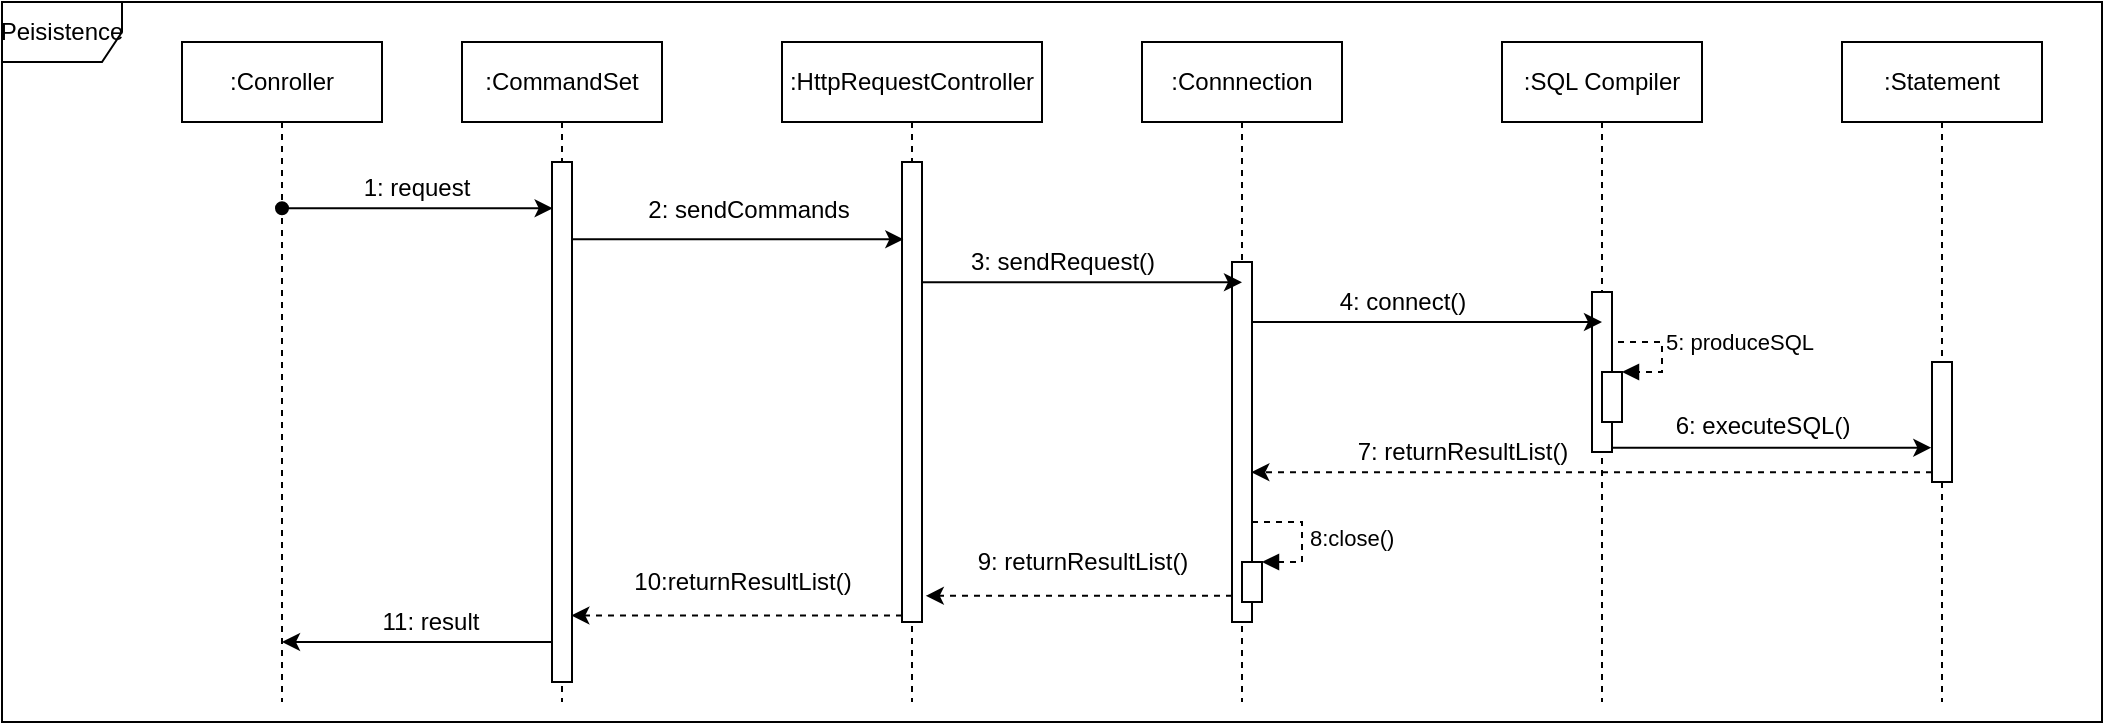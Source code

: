 <mxfile version="10.6.9" type="device"><diagram id="vQzB0EY_Um7isPYtIjPx" name="第 1 页"><mxGraphModel dx="617" dy="334" grid="1" gridSize="10" guides="1" tooltips="1" connect="1" arrows="1" fold="1" page="1" pageScale="1" pageWidth="827" pageHeight="1169" math="0" shadow="0"><root><mxCell id="0"/><mxCell id="1" parent="0"/><mxCell id="WRjIadl_IG5xNEjm7iya-7" style="rounded=0;orthogonalLoop=1;jettySize=auto;html=1;entryX=0.033;entryY=0.089;entryDx=0;entryDy=0;entryPerimeter=0;startArrow=oval;startFill=1;" edge="1" parent="1" source="WRjIadl_IG5xNEjm7iya-1" target="WRjIadl_IG5xNEjm7iya-9"><mxGeometry relative="1" as="geometry"><mxPoint x="310" y="97" as="targetPoint"/></mxGeometry></mxCell><mxCell id="WRjIadl_IG5xNEjm7iya-8" value="1: request" style="text;html=1;resizable=0;points=[];align=center;verticalAlign=middle;labelBackgroundColor=#ffffff;" vertex="1" connectable="0" parent="WRjIadl_IG5xNEjm7iya-7"><mxGeometry x="0.25" relative="1" as="geometry"><mxPoint x="-17.5" y="-10" as="offset"/></mxGeometry></mxCell><mxCell id="WRjIadl_IG5xNEjm7iya-1" value=":Conroller" style="shape=umlLifeline;perimeter=lifelinePerimeter;whiteSpace=wrap;html=1;container=1;collapsible=0;recursiveResize=0;outlineConnect=0;" vertex="1" parent="1"><mxGeometry x="130" y="30" width="100" height="330" as="geometry"/></mxCell><mxCell id="WRjIadl_IG5xNEjm7iya-2" value=":CommandSet" style="shape=umlLifeline;perimeter=lifelinePerimeter;whiteSpace=wrap;html=1;container=1;collapsible=0;recursiveResize=0;outlineConnect=0;" vertex="1" parent="1"><mxGeometry x="270" y="30" width="100" height="330" as="geometry"/></mxCell><mxCell id="WRjIadl_IG5xNEjm7iya-9" value="" style="html=1;points=[];perimeter=orthogonalPerimeter;" vertex="1" parent="WRjIadl_IG5xNEjm7iya-2"><mxGeometry x="45" y="60" width="10" height="260" as="geometry"/></mxCell><mxCell id="WRjIadl_IG5xNEjm7iya-3" value=":HttpRequestController" style="shape=umlLifeline;perimeter=lifelinePerimeter;whiteSpace=wrap;html=1;container=1;collapsible=0;recursiveResize=0;outlineConnect=0;" vertex="1" parent="1"><mxGeometry x="430" y="30" width="130" height="330" as="geometry"/></mxCell><mxCell id="WRjIadl_IG5xNEjm7iya-14" value="" style="html=1;points=[];perimeter=orthogonalPerimeter;" vertex="1" parent="WRjIadl_IG5xNEjm7iya-3"><mxGeometry x="60" y="60" width="10" height="230" as="geometry"/></mxCell><mxCell id="WRjIadl_IG5xNEjm7iya-4" value=":Connnection" style="shape=umlLifeline;perimeter=lifelinePerimeter;whiteSpace=wrap;html=1;container=1;collapsible=0;recursiveResize=0;outlineConnect=0;" vertex="1" parent="1"><mxGeometry x="610" y="30" width="100" height="330" as="geometry"/></mxCell><mxCell id="WRjIadl_IG5xNEjm7iya-19" value="" style="html=1;points=[];perimeter=orthogonalPerimeter;" vertex="1" parent="WRjIadl_IG5xNEjm7iya-4"><mxGeometry x="45" y="110" width="10" height="180" as="geometry"/></mxCell><mxCell id="WRjIadl_IG5xNEjm7iya-38" value="" style="html=1;points=[];perimeter=orthogonalPerimeter;" vertex="1" parent="WRjIadl_IG5xNEjm7iya-4"><mxGeometry x="50" y="260" width="10" height="20" as="geometry"/></mxCell><mxCell id="WRjIadl_IG5xNEjm7iya-39" value="8:close()" style="edgeStyle=orthogonalEdgeStyle;html=1;align=left;spacingLeft=2;endArrow=block;rounded=0;entryX=1;entryY=0;dashed=1;" edge="1" target="WRjIadl_IG5xNEjm7iya-38" parent="WRjIadl_IG5xNEjm7iya-4"><mxGeometry relative="1" as="geometry"><mxPoint x="55" y="240" as="sourcePoint"/><Array as="points"><mxPoint x="80" y="240"/></Array></mxGeometry></mxCell><mxCell id="WRjIadl_IG5xNEjm7iya-5" value=":SQL Compiler" style="shape=umlLifeline;perimeter=lifelinePerimeter;whiteSpace=wrap;html=1;container=1;collapsible=0;recursiveResize=0;outlineConnect=0;" vertex="1" parent="1"><mxGeometry x="790" y="30" width="100" height="330" as="geometry"/></mxCell><mxCell id="WRjIadl_IG5xNEjm7iya-26" value="" style="html=1;points=[];perimeter=orthogonalPerimeter;" vertex="1" parent="WRjIadl_IG5xNEjm7iya-5"><mxGeometry x="45" y="125" width="10" height="80" as="geometry"/></mxCell><mxCell id="WRjIadl_IG5xNEjm7iya-40" value="" style="html=1;points=[];perimeter=orthogonalPerimeter;" vertex="1" parent="WRjIadl_IG5xNEjm7iya-5"><mxGeometry x="50" y="165" width="10" height="25" as="geometry"/></mxCell><mxCell id="WRjIadl_IG5xNEjm7iya-41" value="5: produceSQL" style="edgeStyle=orthogonalEdgeStyle;html=1;align=left;spacingLeft=2;endArrow=block;rounded=0;entryX=1;entryY=0;dashed=1;" edge="1" target="WRjIadl_IG5xNEjm7iya-40" parent="WRjIadl_IG5xNEjm7iya-5"><mxGeometry relative="1" as="geometry"><mxPoint x="55" y="135" as="sourcePoint"/><Array as="points"><mxPoint x="55" y="150"/><mxPoint x="80" y="150"/><mxPoint x="80" y="165"/></Array></mxGeometry></mxCell><mxCell id="WRjIadl_IG5xNEjm7iya-6" value=":Statement" style="shape=umlLifeline;perimeter=lifelinePerimeter;whiteSpace=wrap;html=1;container=1;collapsible=0;recursiveResize=0;outlineConnect=0;" vertex="1" parent="1"><mxGeometry x="960" y="30" width="100" height="330" as="geometry"/></mxCell><mxCell id="WRjIadl_IG5xNEjm7iya-34" style="edgeStyle=none;rounded=0;orthogonalLoop=1;jettySize=auto;html=1;startArrow=none;startFill=0;" edge="1" parent="WRjIadl_IG5xNEjm7iya-6" source="WRjIadl_IG5xNEjm7iya-31" target="WRjIadl_IG5xNEjm7iya-6"><mxGeometry relative="1" as="geometry"/></mxCell><mxCell id="WRjIadl_IG5xNEjm7iya-31" value="" style="html=1;points=[];perimeter=orthogonalPerimeter;" vertex="1" parent="WRjIadl_IG5xNEjm7iya-6"><mxGeometry x="45" y="160" width="10" height="60" as="geometry"/></mxCell><mxCell id="WRjIadl_IG5xNEjm7iya-12" style="edgeStyle=none;rounded=0;orthogonalLoop=1;jettySize=auto;html=1;" edge="1" parent="1" source="WRjIadl_IG5xNEjm7iya-9" target="WRjIadl_IG5xNEjm7iya-1"><mxGeometry relative="1" as="geometry"><mxPoint x="190" y="300" as="targetPoint"/><mxPoint x="310" y="310" as="sourcePoint"/><Array as="points"><mxPoint x="270" y="330"/><mxPoint x="200" y="330"/></Array></mxGeometry></mxCell><mxCell id="WRjIadl_IG5xNEjm7iya-13" value="11: result" style="text;html=1;resizable=0;points=[];align=center;verticalAlign=middle;labelBackgroundColor=#ffffff;" vertex="1" connectable="0" parent="WRjIadl_IG5xNEjm7iya-12"><mxGeometry x="-0.346" y="2" relative="1" as="geometry"><mxPoint x="-17" y="-12" as="offset"/></mxGeometry></mxCell><mxCell id="WRjIadl_IG5xNEjm7iya-15" style="edgeStyle=none;rounded=0;orthogonalLoop=1;jettySize=auto;html=1;entryX=0.067;entryY=0.168;entryDx=0;entryDy=0;entryPerimeter=0;startArrow=none;startFill=0;" edge="1" parent="1" source="WRjIadl_IG5xNEjm7iya-9" target="WRjIadl_IG5xNEjm7iya-14"><mxGeometry relative="1" as="geometry"/></mxCell><mxCell id="WRjIadl_IG5xNEjm7iya-16" value="2: sendCommands" style="text;html=1;resizable=0;points=[];align=center;verticalAlign=middle;labelBackgroundColor=#ffffff;" vertex="1" connectable="0" parent="WRjIadl_IG5xNEjm7iya-15"><mxGeometry x="0.149" y="3" relative="1" as="geometry"><mxPoint x="-7" y="-12" as="offset"/></mxGeometry></mxCell><mxCell id="WRjIadl_IG5xNEjm7iya-18" style="edgeStyle=none;rounded=0;orthogonalLoop=1;jettySize=auto;html=1;entryX=0.5;entryY=0.364;entryDx=0;entryDy=0;entryPerimeter=0;startArrow=none;startFill=0;" edge="1" parent="1" source="WRjIadl_IG5xNEjm7iya-14" target="WRjIadl_IG5xNEjm7iya-4"><mxGeometry relative="1" as="geometry"/></mxCell><mxCell id="WRjIadl_IG5xNEjm7iya-24" value="3: sendRequest()" style="text;html=1;resizable=0;points=[];align=center;verticalAlign=middle;labelBackgroundColor=#ffffff;" vertex="1" connectable="0" parent="WRjIadl_IG5xNEjm7iya-18"><mxGeometry x="-0.229" y="2" relative="1" as="geometry"><mxPoint x="8" y="-8" as="offset"/></mxGeometry></mxCell><mxCell id="WRjIadl_IG5xNEjm7iya-25" style="edgeStyle=none;rounded=0;orthogonalLoop=1;jettySize=auto;html=1;startArrow=none;startFill=0;" edge="1" parent="1" source="WRjIadl_IG5xNEjm7iya-19"><mxGeometry relative="1" as="geometry"><mxPoint x="840" y="170" as="targetPoint"/></mxGeometry></mxCell><mxCell id="WRjIadl_IG5xNEjm7iya-27" value="4: connect()" style="text;html=1;resizable=0;points=[];align=center;verticalAlign=middle;labelBackgroundColor=#ffffff;" vertex="1" connectable="0" parent="WRjIadl_IG5xNEjm7iya-25"><mxGeometry x="-0.112" y="2" relative="1" as="geometry"><mxPoint x="-3" y="-8" as="offset"/></mxGeometry></mxCell><mxCell id="WRjIadl_IG5xNEjm7iya-30" style="edgeStyle=none;rounded=0;orthogonalLoop=1;jettySize=auto;html=1;startArrow=none;startFill=0;entryX=-0.033;entryY=0.714;entryDx=0;entryDy=0;entryPerimeter=0;" edge="1" parent="1" source="WRjIadl_IG5xNEjm7iya-26" target="WRjIadl_IG5xNEjm7iya-31"><mxGeometry relative="1" as="geometry"><mxPoint x="1000" y="220" as="targetPoint"/></mxGeometry></mxCell><mxCell id="WRjIadl_IG5xNEjm7iya-33" value="6: executeSQL()" style="text;html=1;resizable=0;points=[];align=center;verticalAlign=middle;labelBackgroundColor=#ffffff;" vertex="1" connectable="0" parent="WRjIadl_IG5xNEjm7iya-30"><mxGeometry x="0.203" y="-1" relative="1" as="geometry"><mxPoint x="-21" y="-12" as="offset"/></mxGeometry></mxCell><mxCell id="WRjIadl_IG5xNEjm7iya-35" style="edgeStyle=none;rounded=0;orthogonalLoop=1;jettySize=auto;html=1;entryX=0.967;entryY=0.584;entryDx=0;entryDy=0;entryPerimeter=0;startArrow=none;startFill=0;dashed=1;" edge="1" parent="1" source="WRjIadl_IG5xNEjm7iya-31" target="WRjIadl_IG5xNEjm7iya-19"><mxGeometry relative="1" as="geometry"/></mxCell><mxCell id="WRjIadl_IG5xNEjm7iya-36" value="7: returnResultList()" style="text;html=1;resizable=0;points=[];align=center;verticalAlign=middle;labelBackgroundColor=#ffffff;" vertex="1" connectable="0" parent="WRjIadl_IG5xNEjm7iya-35"><mxGeometry x="0.176" y="-2" relative="1" as="geometry"><mxPoint x="-35" y="-8" as="offset"/></mxGeometry></mxCell><mxCell id="WRjIadl_IG5xNEjm7iya-42" style="rounded=0;orthogonalLoop=1;jettySize=auto;html=1;entryX=1.189;entryY=0.943;entryDx=0;entryDy=0;entryPerimeter=0;dashed=1;startArrow=none;startFill=0;" edge="1" parent="1" source="WRjIadl_IG5xNEjm7iya-19" target="WRjIadl_IG5xNEjm7iya-14"><mxGeometry relative="1" as="geometry"/></mxCell><mxCell id="WRjIadl_IG5xNEjm7iya-43" value="9: returnResultList()" style="text;html=1;resizable=0;points=[];align=center;verticalAlign=middle;labelBackgroundColor=#ffffff;" vertex="1" connectable="0" parent="WRjIadl_IG5xNEjm7iya-42"><mxGeometry x="0.131" relative="1" as="geometry"><mxPoint x="11.5" y="-17" as="offset"/></mxGeometry></mxCell><mxCell id="WRjIadl_IG5xNEjm7iya-44" style="edgeStyle=none;rounded=0;orthogonalLoop=1;jettySize=auto;html=1;entryX=0.967;entryY=0.872;entryDx=0;entryDy=0;entryPerimeter=0;dashed=1;startArrow=none;startFill=0;" edge="1" parent="1" source="WRjIadl_IG5xNEjm7iya-14" target="WRjIadl_IG5xNEjm7iya-9"><mxGeometry relative="1" as="geometry"/></mxCell><mxCell id="WRjIadl_IG5xNEjm7iya-45" value="10:returnResultList()" style="text;html=1;resizable=0;points=[];align=center;verticalAlign=middle;labelBackgroundColor=#ffffff;" vertex="1" connectable="0" parent="WRjIadl_IG5xNEjm7iya-44"><mxGeometry x="0.123" y="1" relative="1" as="geometry"><mxPoint x="12.5" y="-18" as="offset"/></mxGeometry></mxCell><mxCell id="WRjIadl_IG5xNEjm7iya-46" value="Peisistence" style="shape=umlFrame;whiteSpace=wrap;html=1;" vertex="1" parent="1"><mxGeometry x="40" y="10" width="1050" height="360" as="geometry"/></mxCell></root></mxGraphModel></diagram></mxfile>